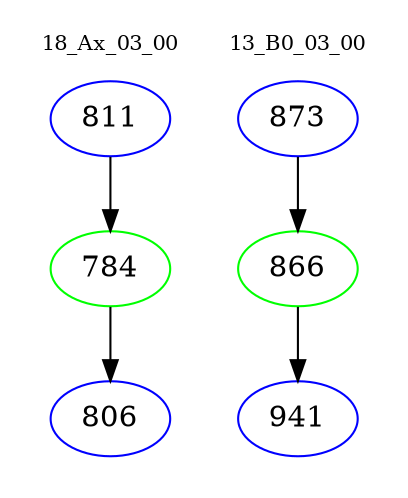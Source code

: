 digraph{
subgraph cluster_0 {
color = white
label = "18_Ax_03_00";
fontsize=10;
T0_811 [label="811", color="blue"]
T0_811 -> T0_784 [color="black"]
T0_784 [label="784", color="green"]
T0_784 -> T0_806 [color="black"]
T0_806 [label="806", color="blue"]
}
subgraph cluster_1 {
color = white
label = "13_B0_03_00";
fontsize=10;
T1_873 [label="873", color="blue"]
T1_873 -> T1_866 [color="black"]
T1_866 [label="866", color="green"]
T1_866 -> T1_941 [color="black"]
T1_941 [label="941", color="blue"]
}
}
